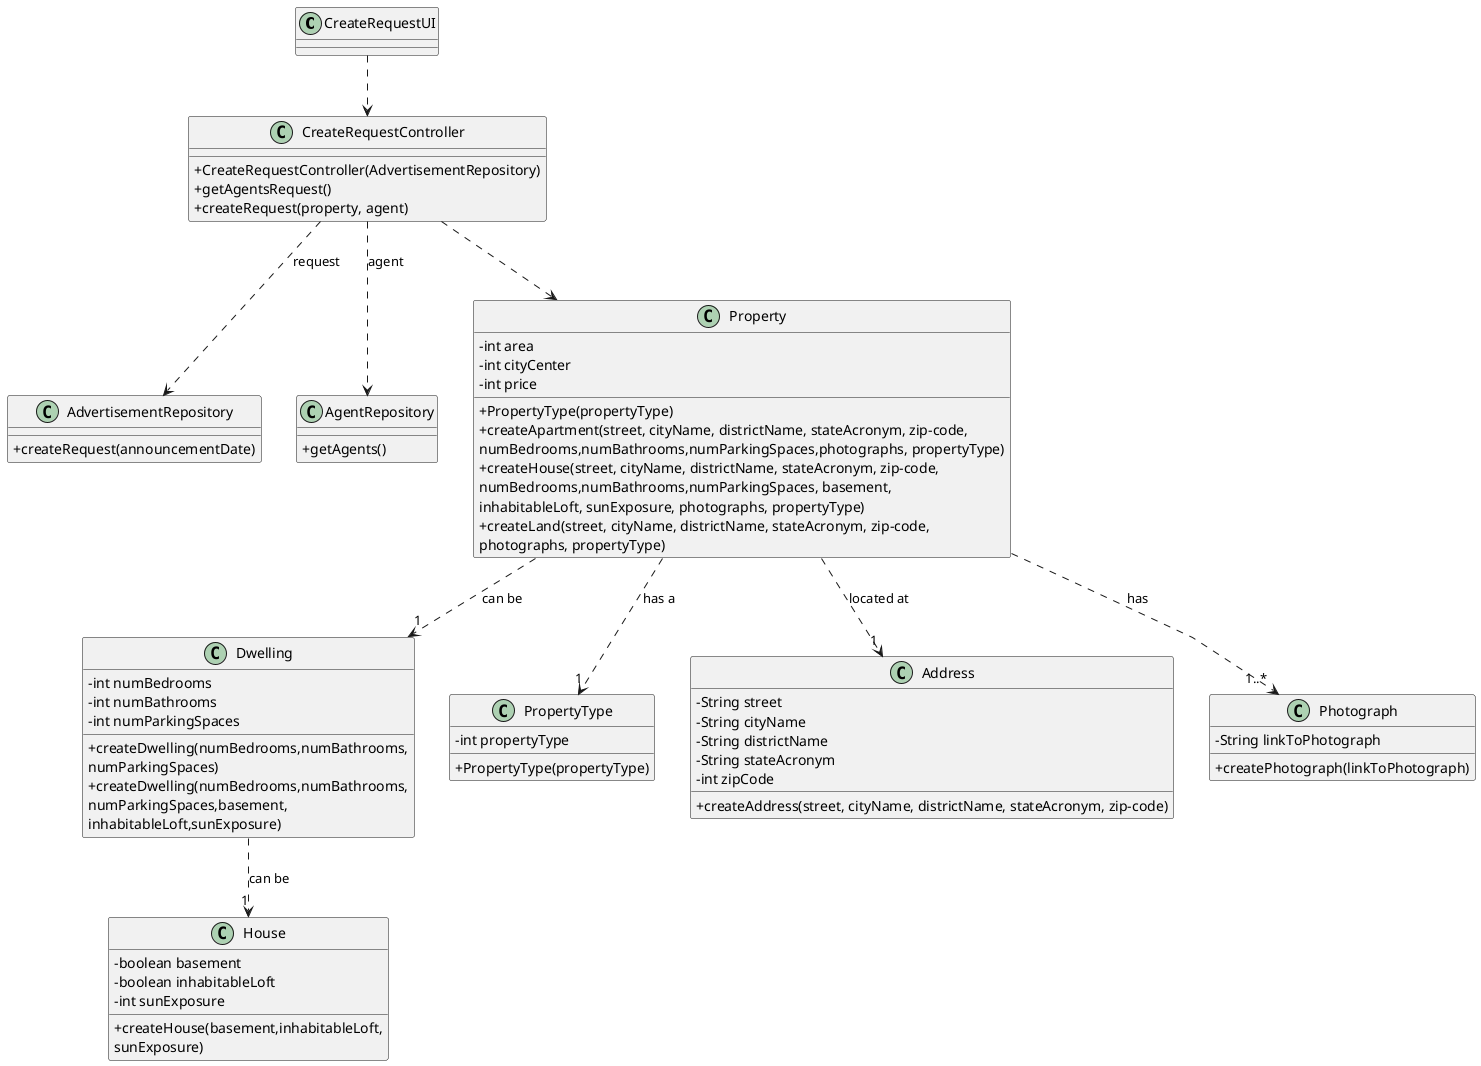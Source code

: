@startuml
'skinparam monochrome true
skinparam packageStyle rectangle
skinparam shadowing false
skinparam linetype polyline
'skinparam linetype orto

skinparam classAttributeIconSize 0

'left to right direction

class CreateRequestUI

class CreateRequestController{
    + CreateRequestController(AdvertisementRepository)
    + getAgentsRequest()
    + createRequest(property, agent)
}

class AdvertisementRepository{
    +createRequest(announcementDate)

}

class AgentRepository{
    +getAgents()

}

class Property{
-int area
-int cityCenter
-int price
+PropertyType(propertyType)
+createApartment(street, cityName, districtName, stateAcronym, zip-code, \nnumBedrooms,numBathrooms,numParkingSpaces,photographs, propertyType)
+createHouse(street, cityName, districtName, stateAcronym, zip-code, \nnumBedrooms,numBathrooms,numParkingSpaces, basement,\ninhabitableLoft, sunExposure, photographs, propertyType)
+createLand(street, cityName, districtName, stateAcronym, zip-code, \nphotographs, propertyType)

}

class Dwelling{
-int numBedrooms
-int numBathrooms
-int numParkingSpaces
+createDwelling(numBedrooms,numBathrooms,\nnumParkingSpaces)
+createDwelling(numBedrooms,numBathrooms,\nnumParkingSpaces,basement,\ninhabitableLoft,sunExposure)

}

class House{
-boolean basement
-boolean inhabitableLoft
-int sunExposure
+createHouse(basement,inhabitableLoft,\nsunExposure)
}


class PropertyType{
-int propertyType
+PropertyType(propertyType)

}

class Address{
-String street
-String cityName
-String districtName
-String stateAcronym
-int zipCode
+createAddress(street, cityName, districtName, stateAcronym, zip-code)
}

class Photograph{
-String linkToPhotograph
+createPhotograph(linkToPhotograph)
}

CreateRequestUI ..> CreateRequestController

CreateRequestController ..> Property
CreateRequestController ..> AdvertisementRepository : request
CreateRequestController ..> AgentRepository : agent

Property ..> "1" PropertyType : has a
Property ..> "1" Address : located at
Property ..> "1..*" Photograph : has
Property ..> "1" Dwelling : can be
Dwelling ..> "1" House : can be

@enduml